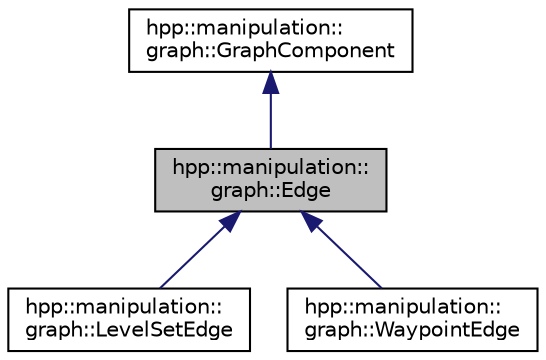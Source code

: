 digraph "hpp::manipulation::graph::Edge"
{
  edge [fontname="Helvetica",fontsize="10",labelfontname="Helvetica",labelfontsize="10"];
  node [fontname="Helvetica",fontsize="10",shape=record];
  Node1 [label="hpp::manipulation::\lgraph::Edge",height=0.2,width=0.4,color="black", fillcolor="grey75", style="filled" fontcolor="black"];
  Node2 -> Node1 [dir="back",color="midnightblue",fontsize="10",style="solid",fontname="Helvetica"];
  Node2 [label="hpp::manipulation::\lgraph::GraphComponent",height=0.2,width=0.4,color="black", fillcolor="white", style="filled",URL="$a00012.html",tooltip="Define common methods of the graph components. "];
  Node1 -> Node3 [dir="back",color="midnightblue",fontsize="10",style="solid",fontname="Helvetica"];
  Node3 [label="hpp::manipulation::\lgraph::LevelSetEdge",height=0.2,width=0.4,color="black", fillcolor="white", style="filled",URL="$a00020.html",tooltip="Edge that find intersection of level set. "];
  Node1 -> Node4 [dir="back",color="midnightblue",fontsize="10",style="solid",fontname="Helvetica"];
  Node4 [label="hpp::manipulation::\lgraph::WaypointEdge",height=0.2,width=0.4,color="black", fillcolor="white", style="filled",URL="$a00030.html",tooltip="Edge with waypoint. "];
}
